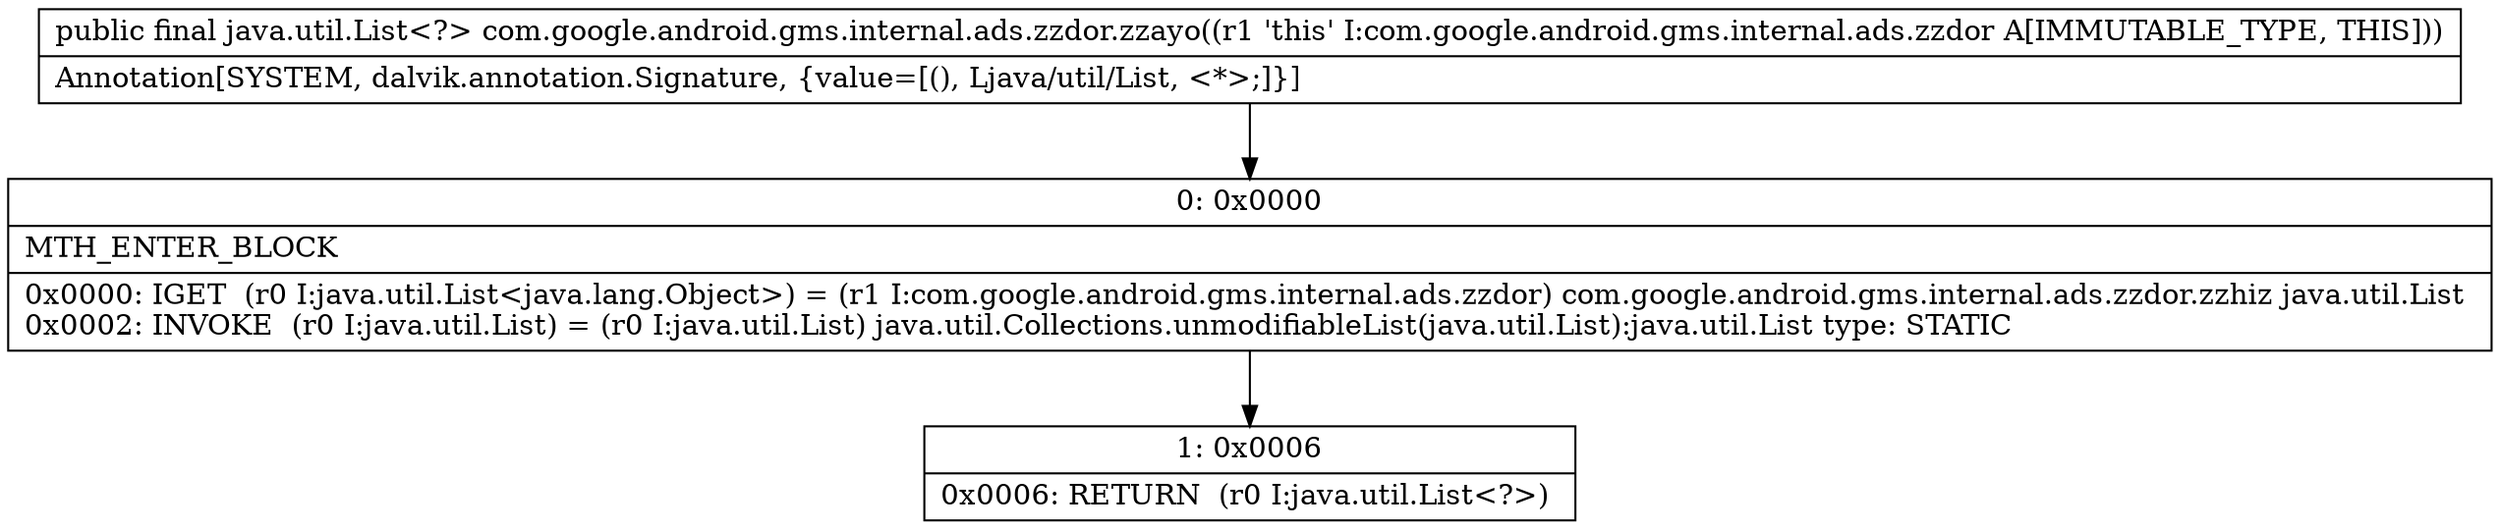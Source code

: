 digraph "CFG forcom.google.android.gms.internal.ads.zzdor.zzayo()Ljava\/util\/List;" {
Node_0 [shape=record,label="{0\:\ 0x0000|MTH_ENTER_BLOCK\l|0x0000: IGET  (r0 I:java.util.List\<java.lang.Object\>) = (r1 I:com.google.android.gms.internal.ads.zzdor) com.google.android.gms.internal.ads.zzdor.zzhiz java.util.List \l0x0002: INVOKE  (r0 I:java.util.List) = (r0 I:java.util.List) java.util.Collections.unmodifiableList(java.util.List):java.util.List type: STATIC \l}"];
Node_1 [shape=record,label="{1\:\ 0x0006|0x0006: RETURN  (r0 I:java.util.List\<?\>) \l}"];
MethodNode[shape=record,label="{public final java.util.List\<?\> com.google.android.gms.internal.ads.zzdor.zzayo((r1 'this' I:com.google.android.gms.internal.ads.zzdor A[IMMUTABLE_TYPE, THIS]))  | Annotation[SYSTEM, dalvik.annotation.Signature, \{value=[(), Ljava\/util\/List, \<*\>;]\}]\l}"];
MethodNode -> Node_0;
Node_0 -> Node_1;
}


